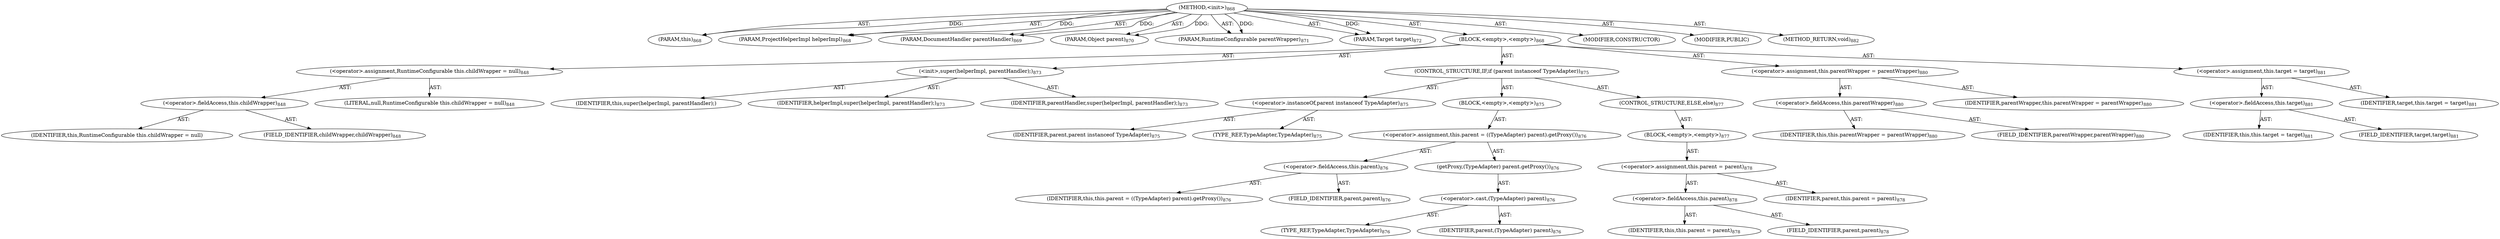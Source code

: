 digraph "&lt;init&gt;" {  
"111669149720" [label = <(METHOD,&lt;init&gt;)<SUB>868</SUB>> ]
"115964117013" [label = <(PARAM,this)<SUB>868</SUB>> ]
"115964117014" [label = <(PARAM,ProjectHelperImpl helperImpl)<SUB>868</SUB>> ]
"115964117015" [label = <(PARAM,DocumentHandler parentHandler)<SUB>869</SUB>> ]
"115964117075" [label = <(PARAM,Object parent)<SUB>870</SUB>> ]
"115964117076" [label = <(PARAM,RuntimeConfigurable parentWrapper)<SUB>871</SUB>> ]
"115964117077" [label = <(PARAM,Target target)<SUB>872</SUB>> ]
"25769803899" [label = <(BLOCK,&lt;empty&gt;,&lt;empty&gt;)<SUB>868</SUB>> ]
"30064771581" [label = <(&lt;operator&gt;.assignment,RuntimeConfigurable this.childWrapper = null)<SUB>848</SUB>> ]
"30064771582" [label = <(&lt;operator&gt;.fieldAccess,this.childWrapper)<SUB>848</SUB>> ]
"68719477192" [label = <(IDENTIFIER,this,RuntimeConfigurable this.childWrapper = null)> ]
"55834575006" [label = <(FIELD_IDENTIFIER,childWrapper,childWrapper)<SUB>848</SUB>> ]
"90194313291" [label = <(LITERAL,null,RuntimeConfigurable this.childWrapper = null)<SUB>848</SUB>> ]
"30064771076" [label = <(&lt;init&gt;,super(helperImpl, parentHandler);)<SUB>873</SUB>> ]
"68719476770" [label = <(IDENTIFIER,this,super(helperImpl, parentHandler);)> ]
"68719476775" [label = <(IDENTIFIER,helperImpl,super(helperImpl, parentHandler);)<SUB>873</SUB>> ]
"68719476776" [label = <(IDENTIFIER,parentHandler,super(helperImpl, parentHandler);)<SUB>873</SUB>> ]
"47244640329" [label = <(CONTROL_STRUCTURE,IF,if (parent instanceof TypeAdapter))<SUB>875</SUB>> ]
"30064771583" [label = <(&lt;operator&gt;.instanceOf,parent instanceof TypeAdapter)<SUB>875</SUB>> ]
"68719477193" [label = <(IDENTIFIER,parent,parent instanceof TypeAdapter)<SUB>875</SUB>> ]
"180388626444" [label = <(TYPE_REF,TypeAdapter,TypeAdapter)<SUB>875</SUB>> ]
"25769803900" [label = <(BLOCK,&lt;empty&gt;,&lt;empty&gt;)<SUB>875</SUB>> ]
"30064771584" [label = <(&lt;operator&gt;.assignment,this.parent = ((TypeAdapter) parent).getProxy())<SUB>876</SUB>> ]
"30064771585" [label = <(&lt;operator&gt;.fieldAccess,this.parent)<SUB>876</SUB>> ]
"68719476771" [label = <(IDENTIFIER,this,this.parent = ((TypeAdapter) parent).getProxy())<SUB>876</SUB>> ]
"55834575007" [label = <(FIELD_IDENTIFIER,parent,parent)<SUB>876</SUB>> ]
"30064771586" [label = <(getProxy,(TypeAdapter) parent.getProxy())<SUB>876</SUB>> ]
"30064771587" [label = <(&lt;operator&gt;.cast,(TypeAdapter) parent)<SUB>876</SUB>> ]
"180388626445" [label = <(TYPE_REF,TypeAdapter,TypeAdapter)<SUB>876</SUB>> ]
"68719477194" [label = <(IDENTIFIER,parent,(TypeAdapter) parent)<SUB>876</SUB>> ]
"47244640330" [label = <(CONTROL_STRUCTURE,ELSE,else)<SUB>877</SUB>> ]
"25769803901" [label = <(BLOCK,&lt;empty&gt;,&lt;empty&gt;)<SUB>877</SUB>> ]
"30064771588" [label = <(&lt;operator&gt;.assignment,this.parent = parent)<SUB>878</SUB>> ]
"30064771589" [label = <(&lt;operator&gt;.fieldAccess,this.parent)<SUB>878</SUB>> ]
"68719476772" [label = <(IDENTIFIER,this,this.parent = parent)<SUB>878</SUB>> ]
"55834575008" [label = <(FIELD_IDENTIFIER,parent,parent)<SUB>878</SUB>> ]
"68719477195" [label = <(IDENTIFIER,parent,this.parent = parent)<SUB>878</SUB>> ]
"30064771590" [label = <(&lt;operator&gt;.assignment,this.parentWrapper = parentWrapper)<SUB>880</SUB>> ]
"30064771591" [label = <(&lt;operator&gt;.fieldAccess,this.parentWrapper)<SUB>880</SUB>> ]
"68719476773" [label = <(IDENTIFIER,this,this.parentWrapper = parentWrapper)<SUB>880</SUB>> ]
"55834575009" [label = <(FIELD_IDENTIFIER,parentWrapper,parentWrapper)<SUB>880</SUB>> ]
"68719477196" [label = <(IDENTIFIER,parentWrapper,this.parentWrapper = parentWrapper)<SUB>880</SUB>> ]
"30064771592" [label = <(&lt;operator&gt;.assignment,this.target = target)<SUB>881</SUB>> ]
"30064771593" [label = <(&lt;operator&gt;.fieldAccess,this.target)<SUB>881</SUB>> ]
"68719476774" [label = <(IDENTIFIER,this,this.target = target)<SUB>881</SUB>> ]
"55834575010" [label = <(FIELD_IDENTIFIER,target,target)<SUB>881</SUB>> ]
"68719477197" [label = <(IDENTIFIER,target,this.target = target)<SUB>881</SUB>> ]
"133143986244" [label = <(MODIFIER,CONSTRUCTOR)> ]
"133143986245" [label = <(MODIFIER,PUBLIC)> ]
"128849018904" [label = <(METHOD_RETURN,void)<SUB>882</SUB>> ]
  "111669149720" -> "115964117013"  [ label = "AST: "] 
  "111669149720" -> "115964117014"  [ label = "AST: "] 
  "111669149720" -> "115964117015"  [ label = "AST: "] 
  "111669149720" -> "115964117075"  [ label = "AST: "] 
  "111669149720" -> "115964117076"  [ label = "AST: "] 
  "111669149720" -> "115964117077"  [ label = "AST: "] 
  "111669149720" -> "25769803899"  [ label = "AST: "] 
  "111669149720" -> "133143986244"  [ label = "AST: "] 
  "111669149720" -> "133143986245"  [ label = "AST: "] 
  "111669149720" -> "128849018904"  [ label = "AST: "] 
  "25769803899" -> "30064771581"  [ label = "AST: "] 
  "25769803899" -> "30064771076"  [ label = "AST: "] 
  "25769803899" -> "47244640329"  [ label = "AST: "] 
  "25769803899" -> "30064771590"  [ label = "AST: "] 
  "25769803899" -> "30064771592"  [ label = "AST: "] 
  "30064771581" -> "30064771582"  [ label = "AST: "] 
  "30064771581" -> "90194313291"  [ label = "AST: "] 
  "30064771582" -> "68719477192"  [ label = "AST: "] 
  "30064771582" -> "55834575006"  [ label = "AST: "] 
  "30064771076" -> "68719476770"  [ label = "AST: "] 
  "30064771076" -> "68719476775"  [ label = "AST: "] 
  "30064771076" -> "68719476776"  [ label = "AST: "] 
  "47244640329" -> "30064771583"  [ label = "AST: "] 
  "47244640329" -> "25769803900"  [ label = "AST: "] 
  "47244640329" -> "47244640330"  [ label = "AST: "] 
  "30064771583" -> "68719477193"  [ label = "AST: "] 
  "30064771583" -> "180388626444"  [ label = "AST: "] 
  "25769803900" -> "30064771584"  [ label = "AST: "] 
  "30064771584" -> "30064771585"  [ label = "AST: "] 
  "30064771584" -> "30064771586"  [ label = "AST: "] 
  "30064771585" -> "68719476771"  [ label = "AST: "] 
  "30064771585" -> "55834575007"  [ label = "AST: "] 
  "30064771586" -> "30064771587"  [ label = "AST: "] 
  "30064771587" -> "180388626445"  [ label = "AST: "] 
  "30064771587" -> "68719477194"  [ label = "AST: "] 
  "47244640330" -> "25769803901"  [ label = "AST: "] 
  "25769803901" -> "30064771588"  [ label = "AST: "] 
  "30064771588" -> "30064771589"  [ label = "AST: "] 
  "30064771588" -> "68719477195"  [ label = "AST: "] 
  "30064771589" -> "68719476772"  [ label = "AST: "] 
  "30064771589" -> "55834575008"  [ label = "AST: "] 
  "30064771590" -> "30064771591"  [ label = "AST: "] 
  "30064771590" -> "68719477196"  [ label = "AST: "] 
  "30064771591" -> "68719476773"  [ label = "AST: "] 
  "30064771591" -> "55834575009"  [ label = "AST: "] 
  "30064771592" -> "30064771593"  [ label = "AST: "] 
  "30064771592" -> "68719477197"  [ label = "AST: "] 
  "30064771593" -> "68719476774"  [ label = "AST: "] 
  "30064771593" -> "55834575010"  [ label = "AST: "] 
  "111669149720" -> "115964117013"  [ label = "DDG: "] 
  "111669149720" -> "115964117014"  [ label = "DDG: "] 
  "111669149720" -> "115964117015"  [ label = "DDG: "] 
  "111669149720" -> "115964117075"  [ label = "DDG: "] 
  "111669149720" -> "115964117076"  [ label = "DDG: "] 
  "111669149720" -> "115964117077"  [ label = "DDG: "] 
}
